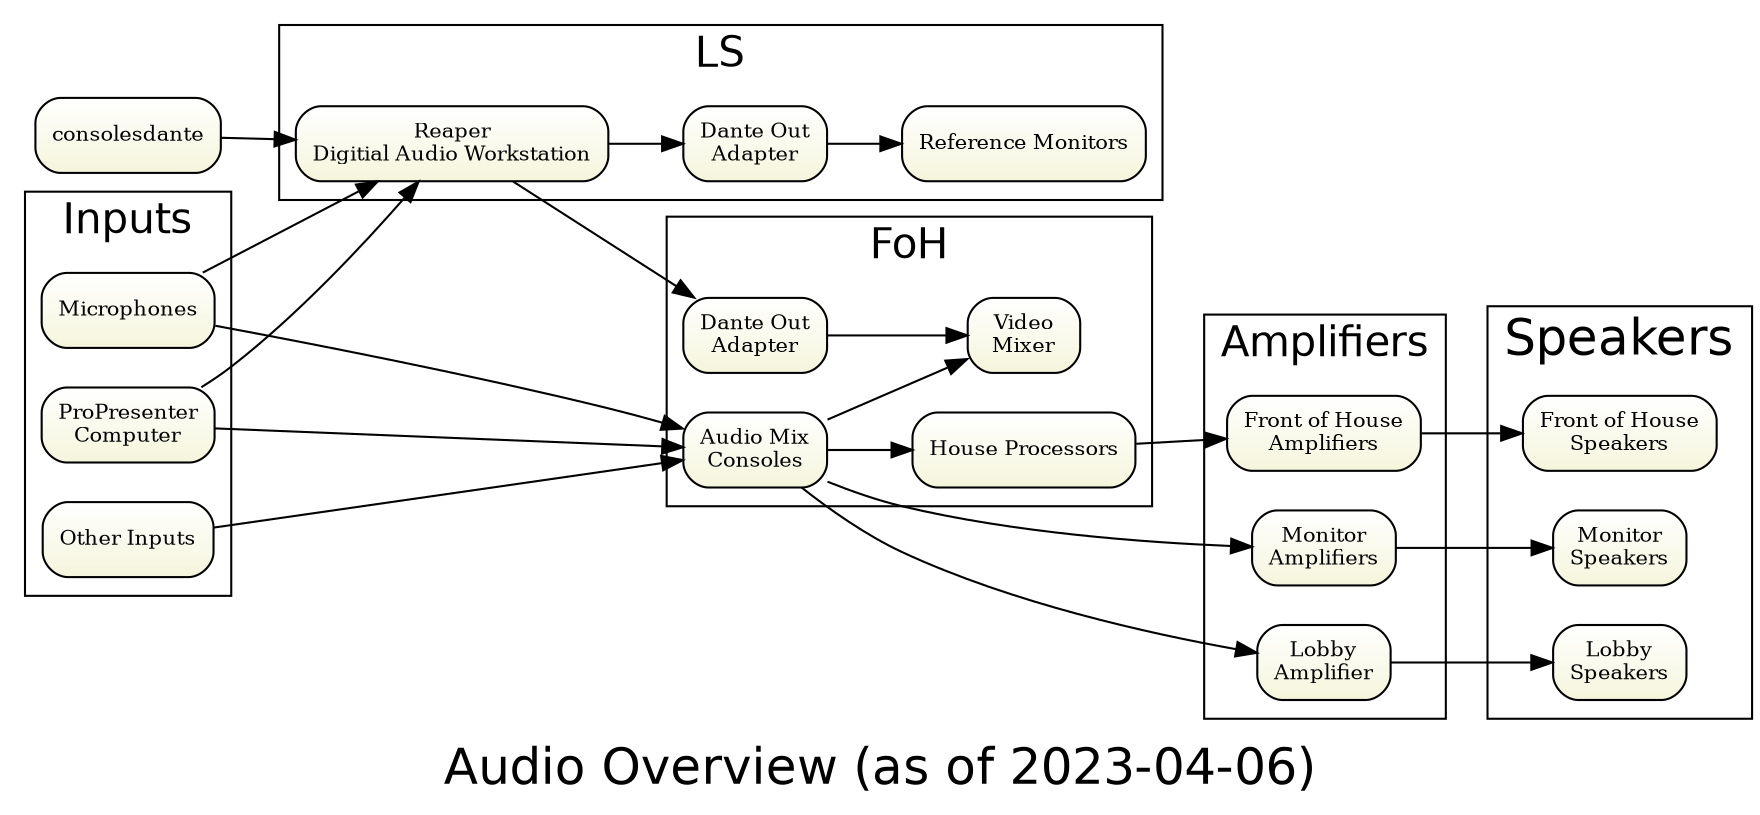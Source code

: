 digraph overview { 

graph [overlap = true, fontsize = 24, rankdir=LR 
      label="Audio Overview (as of 2023-04-06)", 
      fontname = Helvetica]

node [shape=Mrecord, tooltip="" , fontsize = 10, 
      fillcolor="white:beige" , style=filled  
      gradientangle=270]

mics [label="Microphones"]
ppcomputer [label="ProPresenter\nComputer"]
otherinputs [label="Other Inputs"]

mics        -> consoles
ppcomputer  -> consoles  
otherinputs -> consoles

consoles  -> videomixer

subgraph cluster_foh {label="FoH"   fontsize = 20
  consoles			[label="Audio Mix\nConsoles"]
  dsp				[label="House Processors"]
  videomixer		[label="Video\nMixer"]
  videomixeravio	[label="Dante Out\nAdapter"]
}
videomixeravio -> videomixer

subgraph cluster_livestream  {label="LS"   fontsize = 20
  daw			[label="Reaper\nDigitial Audio Workstation"]
  refmon		[label="Reference Monitors "]
  refmonavio	[label="Dante Out\nAdapter"]
 }

mics		-> daw
daw 		-> refmonavio
refmonavio	-> refmon
daw			-> videomixeravio
ppcomputer	-> daw

subgraph cluster_inputs {label="Inputs" fontsize = 20
mics
ppcomputer
otherinputs
}

subgraph cluster_amps { label="Amplifiers" fontsize = 20
  houseamp		[label="Front of House\nAmplifiers"]
  monitoramp	[label="Monitor\nAmplifiers"]  
  lobbyamp		[label="Lobby\nAmplifier"]
}

subgraph cluster_spkrs {label="Speakers"
  monitorspeakers	[label="Monitor\nSpeakers"] 
  lobbyspeakers 	[label="Lobby\nSpeakers"]
  housespeakers 	[label="Front of House\nSpeakers"]
}
 
consoles  -> dsp  
consolesdante	-> daw

dsp  -> houseamp 
houseamp -> housespeakers  

consoles    -> lobbyamp
lobbyamp    -> lobbyspeakers

consoles  -> monitoramp 
monitoramp  -> monitorspeakers 
} 